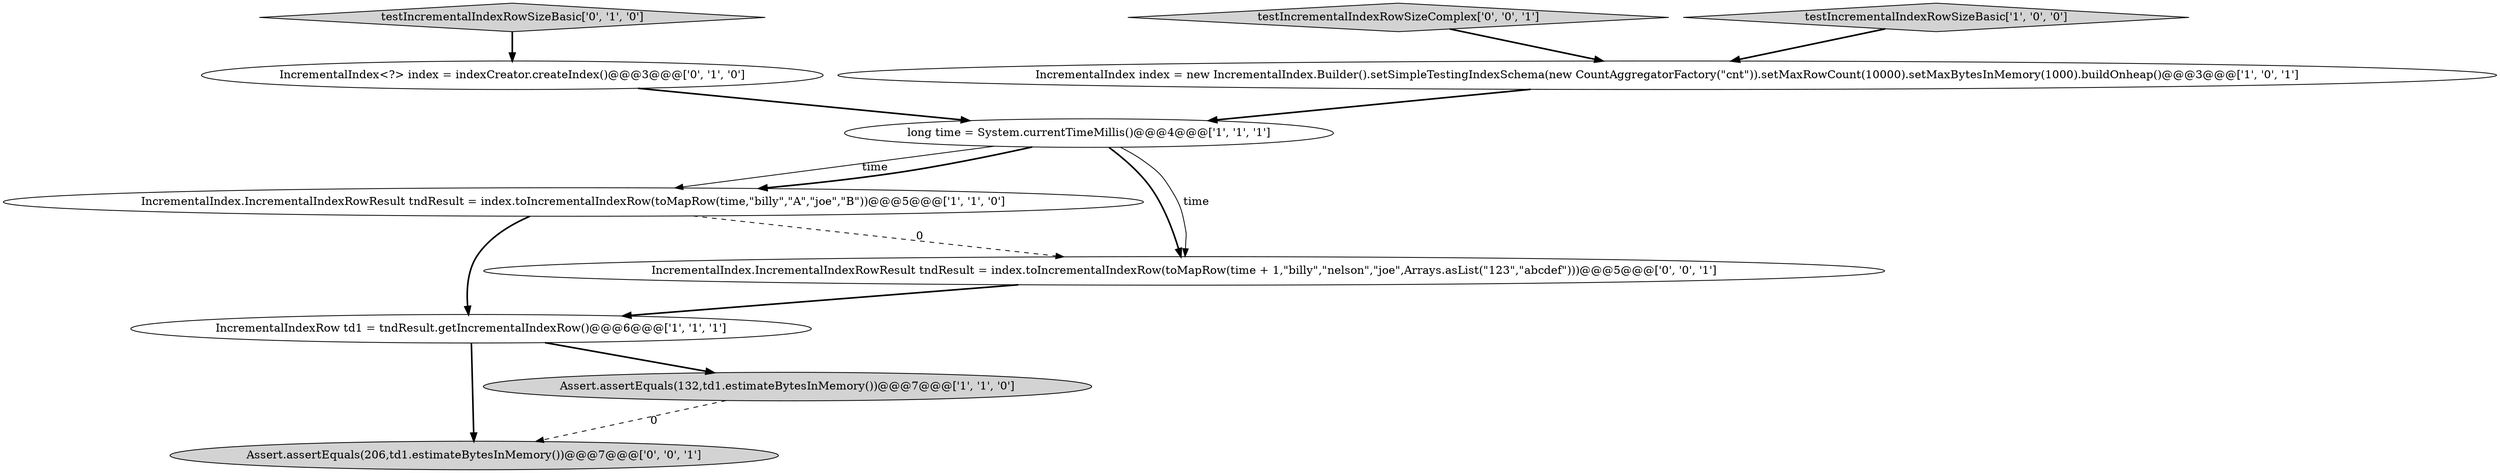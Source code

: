digraph {
7 [style = filled, label = "testIncrementalIndexRowSizeBasic['0', '1', '0']", fillcolor = lightgray, shape = diamond image = "AAA0AAABBB2BBB"];
8 [style = filled, label = "testIncrementalIndexRowSizeComplex['0', '0', '1']", fillcolor = lightgray, shape = diamond image = "AAA0AAABBB3BBB"];
1 [style = filled, label = "IncrementalIndex.IncrementalIndexRowResult tndResult = index.toIncrementalIndexRow(toMapRow(time,\"billy\",\"A\",\"joe\",\"B\"))@@@5@@@['1', '1', '0']", fillcolor = white, shape = ellipse image = "AAA0AAABBB1BBB"];
2 [style = filled, label = "IncrementalIndexRow td1 = tndResult.getIncrementalIndexRow()@@@6@@@['1', '1', '1']", fillcolor = white, shape = ellipse image = "AAA0AAABBB1BBB"];
10 [style = filled, label = "Assert.assertEquals(206,td1.estimateBytesInMemory())@@@7@@@['0', '0', '1']", fillcolor = lightgray, shape = ellipse image = "AAA0AAABBB3BBB"];
6 [style = filled, label = "IncrementalIndex<?> index = indexCreator.createIndex()@@@3@@@['0', '1', '0']", fillcolor = white, shape = ellipse image = "AAA0AAABBB2BBB"];
0 [style = filled, label = "long time = System.currentTimeMillis()@@@4@@@['1', '1', '1']", fillcolor = white, shape = ellipse image = "AAA0AAABBB1BBB"];
5 [style = filled, label = "IncrementalIndex index = new IncrementalIndex.Builder().setSimpleTestingIndexSchema(new CountAggregatorFactory(\"cnt\")).setMaxRowCount(10000).setMaxBytesInMemory(1000).buildOnheap()@@@3@@@['1', '0', '1']", fillcolor = white, shape = ellipse image = "AAA0AAABBB1BBB"];
9 [style = filled, label = "IncrementalIndex.IncrementalIndexRowResult tndResult = index.toIncrementalIndexRow(toMapRow(time + 1,\"billy\",\"nelson\",\"joe\",Arrays.asList(\"123\",\"abcdef\")))@@@5@@@['0', '0', '1']", fillcolor = white, shape = ellipse image = "AAA0AAABBB3BBB"];
3 [style = filled, label = "Assert.assertEquals(132,td1.estimateBytesInMemory())@@@7@@@['1', '1', '0']", fillcolor = lightgray, shape = ellipse image = "AAA0AAABBB1BBB"];
4 [style = filled, label = "testIncrementalIndexRowSizeBasic['1', '0', '0']", fillcolor = lightgray, shape = diamond image = "AAA0AAABBB1BBB"];
0->1 [style = solid, label="time"];
1->9 [style = dashed, label="0"];
1->2 [style = bold, label=""];
0->9 [style = bold, label=""];
6->0 [style = bold, label=""];
7->6 [style = bold, label=""];
0->9 [style = solid, label="time"];
3->10 [style = dashed, label="0"];
8->5 [style = bold, label=""];
5->0 [style = bold, label=""];
2->10 [style = bold, label=""];
9->2 [style = bold, label=""];
4->5 [style = bold, label=""];
0->1 [style = bold, label=""];
2->3 [style = bold, label=""];
}
